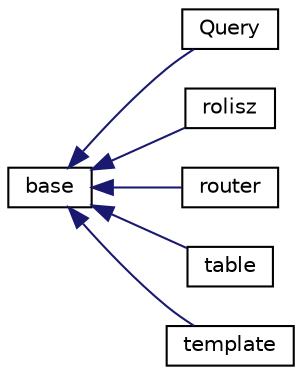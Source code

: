 digraph G
{
  edge [fontname="Helvetica",fontsize="10",labelfontname="Helvetica",labelfontsize="10"];
  node [fontname="Helvetica",fontsize="10",shape=record];
  rankdir=LR;
  Node1 [label="base",height=0.2,width=0.4,color="black", fillcolor="white", style="filled",URL="$classbase.html"];
  Node1 -> Node2 [dir=back,color="midnightblue",fontsize="10",style="solid",fontname="Helvetica"];
  Node2 [label="Query",height=0.2,width=0.4,color="black", fillcolor="white", style="filled",URL="$class_query.html"];
  Node1 -> Node3 [dir=back,color="midnightblue",fontsize="10",style="solid",fontname="Helvetica"];
  Node3 [label="rolisz",height=0.2,width=0.4,color="black", fillcolor="white", style="filled",URL="$classrolisz.html"];
  Node1 -> Node4 [dir=back,color="midnightblue",fontsize="10",style="solid",fontname="Helvetica"];
  Node4 [label="router",height=0.2,width=0.4,color="black", fillcolor="white", style="filled",URL="$classrouter.html"];
  Node1 -> Node5 [dir=back,color="midnightblue",fontsize="10",style="solid",fontname="Helvetica"];
  Node5 [label="table",height=0.2,width=0.4,color="black", fillcolor="white", style="filled",URL="$classtable.html"];
  Node1 -> Node6 [dir=back,color="midnightblue",fontsize="10",style="solid",fontname="Helvetica"];
  Node6 [label="template",height=0.2,width=0.4,color="black", fillcolor="white", style="filled",URL="$classtemplate.html"];
}
